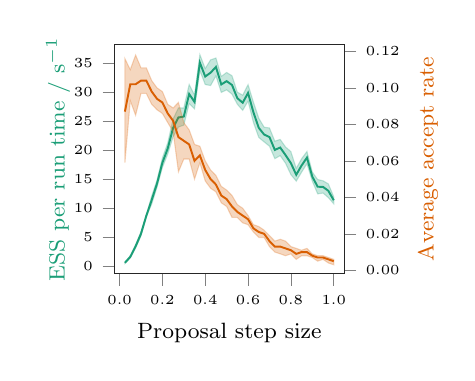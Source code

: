 % This file was created by matplotlib2tikz v0.6.11.
\pgfplotsset{scaled y ticks=false}

\begin{tikzpicture}

\definecolor{color1}{rgb}{0.851,0.373,0.008}
\definecolor{color0}{rgb}{0.106,0.62,0.467}

\begin{axis}[
  xlabel={\footnotesize Proposal step size},
  ylabel={\footnotesize\color{color0} ESS per run time / $\textrm{s}^{-1}$},
  y label style={at={(axis description cs:-0.15,.5)},rotate=0,anchor=south},
  width=45mm,
  height=45mm,
  xmin=-0.024, xmax=1.049,
  ymin=-1.285, ymax=38.312,
  xtick={-0.2,0,0.2,0.4,0.6,0.8,1,1.2},
  xticklabels={,0.0,0.2,0.4,0.6,0.8,1.0,},
  ytick={-5,0,5,10,15,20,25,30,35,40},
  yticklabels={,0,5,10,15,20,25,30,35,40},
  tick align=outside,
  tick pos=left,
  x grid style={white!80.0!black},
  y grid style={white!80.0!black},
  axis line style={lightgray!20.0!black},
  every tick label/.append style={font=\tiny},
]
\path [draw=color0, fill=color0, opacity=0.25] (axis cs:0.025,0.755)
--(axis cs:0.025,0.515)
--(axis cs:0.05,1.474)
--(axis cs:0.075,3.193)
--(axis cs:0.1,5.265)
--(axis cs:0.125,8.585)
--(axis cs:0.15,10.744)
--(axis cs:0.175,13.67)
--(axis cs:0.2,17.05)
--(axis cs:0.225,19.381)
--(axis cs:0.25,22.324)
--(axis cs:0.275,24.021)
--(axis cs:0.3,24.354)
--(axis cs:0.325,28.065)
--(axis cs:0.35,27.165)
--(axis cs:0.375,33.747)
--(axis cs:0.4,31.355)
--(axis cs:0.425,31.179)
--(axis cs:0.45,32.843)
--(axis cs:0.475,29.987)
--(axis cs:0.5,30.436)
--(axis cs:0.525,29.688)
--(axis cs:0.55,27.957)
--(axis cs:0.575,26.907)
--(axis cs:0.6,28.484)
--(axis cs:0.625,24.81)
--(axis cs:0.65,22.239)
--(axis cs:0.675,21.469)
--(axis cs:0.7,20.73)
--(axis cs:0.725,18.576)
--(axis cs:0.75,19.103)
--(axis cs:0.775,17.787)
--(axis cs:0.8,15.829)
--(axis cs:0.825,14.707)
--(axis cs:0.85,16.243)
--(axis cs:0.875,17.702)
--(axis cs:0.9,14.7)
--(axis cs:0.925,12.509)
--(axis cs:0.95,12.652)
--(axis cs:0.975,11.856)
--(axis cs:1,10.804)
--(axis cs:1,12.013)
--(axis cs:1,12.013)
--(axis cs:0.975,14.223)
--(axis cs:0.95,14.772)
--(axis cs:0.925,14.978)
--(axis cs:0.9,16.277)
--(axis cs:0.875,19.814)
--(axis cs:0.85,18.569)
--(axis cs:0.825,16.902)
--(axis cs:0.8,19.788)
--(axis cs:0.775,20.602)
--(axis cs:0.75,21.894)
--(axis cs:0.725,21.593)
--(axis cs:0.7,23.864)
--(axis cs:0.675,24.007)
--(axis cs:0.65,25.541)
--(axis cs:0.625,28.322)
--(axis cs:0.6,31.331)
--(axis cs:0.575,29.524)
--(axis cs:0.55,30.029)
--(axis cs:0.525,32.863)
--(axis cs:0.5,33.434)
--(axis cs:0.475,32.746)
--(axis cs:0.45,35.921)
--(axis cs:0.425,35.607)
--(axis cs:0.4,34.105)
--(axis cs:0.375,36.512)
--(axis cs:0.35,29.55)
--(axis cs:0.325,31.358)
--(axis cs:0.3,27.301)
--(axis cs:0.275,27.34)
--(axis cs:0.25,25.416)
--(axis cs:0.225,21.303)
--(axis cs:0.2,18.701)
--(axis cs:0.175,14.911)
--(axis cs:0.15,12.147)
--(axis cs:0.125,8.89)
--(axis cs:0.1,6.001)
--(axis cs:0.075,3.759)
--(axis cs:0.05,1.839)
--(axis cs:0.025,0.755)
--cycle;

\addplot [line width=0.7pt, color0, forget plot]
table {%
0.025 0.635
0.05 1.657
0.075 3.476
0.1 5.633
0.125 8.738
0.15 11.445
0.175 14.291
0.2 17.876
0.225 20.342
0.25 23.87
0.275 25.681
0.3 25.828
0.325 29.711
0.35 28.358
0.375 35.13
0.4 32.73
0.425 33.393
0.45 34.382
0.475 31.366
0.5 31.935
0.525 31.276
0.55 28.993
0.575 28.215
0.6 29.908
0.625 26.566
0.65 23.89
0.675 22.738
0.7 22.297
0.725 20.085
0.75 20.498
0.775 19.195
0.8 17.808
0.825 15.805
0.85 17.406
0.875 18.758
0.9 15.488
0.925 13.744
0.95 13.712
0.975 13.039
1 11.409
};
\end{axis}

\begin{axis}[
  ylabel={\footnotesize\color{color1} Average accept rate},
  axis y line*=right,
  axis x line=none,
  y label style={at={(axis description cs:1.45,.5)},rotate=0,anchor=south},
  width=45mm,
  height=45mm,
  xmin=-0.024, xmax=1.049,
  ymin=-0.002, ymax=0.124,
  ytick={-0.02,0,0.02,0.04,0.06,0.08,0.1,0.12,0.14},
  yticklabels={,0.00,0.02,0.04,0.06,0.08,0.10,0.12,},
  tick align=outside,
  tick pos=right,
  x grid style={white!80.0!black},
  y grid style={white!80.0!black},
  axis line style={lightgray!20.0!black},
  every tick label/.append style={font=\tiny},
]
\path [draw=color1, fill=color1, opacity=0.25] (axis cs:0.025,0.116)
--(axis cs:0.025,0.059)
--(axis cs:0.05,0.093)
--(axis cs:0.075,0.085)
--(axis cs:0.1,0.097)
--(axis cs:0.125,0.097)
--(axis cs:0.15,0.091)
--(axis cs:0.175,0.088)
--(axis cs:0.2,0.086)
--(axis cs:0.225,0.081)
--(axis cs:0.25,0.076)
--(axis cs:0.275,0.054)
--(axis cs:0.3,0.061)
--(axis cs:0.325,0.061)
--(axis cs:0.35,0.05)
--(axis cs:0.375,0.059)
--(axis cs:0.4,0.049)
--(axis cs:0.425,0.045)
--(axis cs:0.45,0.043)
--(axis cs:0.475,0.037)
--(axis cs:0.5,0.035)
--(axis cs:0.525,0.029)
--(axis cs:0.55,0.029)
--(axis cs:0.575,0.026)
--(axis cs:0.6,0.025)
--(axis cs:0.625,0.021)
--(axis cs:0.65,0.018)
--(axis cs:0.675,0.018)
--(axis cs:0.7,0.013)
--(axis cs:0.725,0.01)
--(axis cs:0.75,0.009)
--(axis cs:0.775,0.008)
--(axis cs:0.8,0.009)
--(axis cs:0.825,0.006)
--(axis cs:0.85,0.008)
--(axis cs:0.875,0.008)
--(axis cs:0.9,0.007)
--(axis cs:0.925,0.005)
--(axis cs:0.95,0.006)
--(axis cs:0.975,0.004)
--(axis cs:1,0.003)
--(axis cs:1,0.006)
--(axis cs:1,0.006)
--(axis cs:0.975,0.007)
--(axis cs:0.95,0.008)
--(axis cs:0.925,0.008)
--(axis cs:0.9,0.009)
--(axis cs:0.875,0.012)
--(axis cs:0.85,0.011)
--(axis cs:0.825,0.012)
--(axis cs:0.8,0.013)
--(axis cs:0.775,0.016)
--(axis cs:0.75,0.017)
--(axis cs:0.725,0.016)
--(axis cs:0.7,0.019)
--(axis cs:0.675,0.022)
--(axis cs:0.65,0.024)
--(axis cs:0.625,0.025)
--(axis cs:0.6,0.03)
--(axis cs:0.575,0.034)
--(axis cs:0.55,0.036)
--(axis cs:0.525,0.041)
--(axis cs:0.5,0.044)
--(axis cs:0.475,0.046)
--(axis cs:0.45,0.052)
--(axis cs:0.425,0.055)
--(axis cs:0.4,0.06)
--(axis cs:0.375,0.068)
--(axis cs:0.35,0.069)
--(axis cs:0.325,0.077)
--(axis cs:0.3,0.081)
--(axis cs:0.275,0.092)
--(axis cs:0.25,0.089)
--(axis cs:0.225,0.091)
--(axis cs:0.2,0.098)
--(axis cs:0.175,0.1)
--(axis cs:0.15,0.104)
--(axis cs:0.125,0.111)
--(axis cs:0.1,0.111)
--(axis cs:0.075,0.118)
--(axis cs:0.05,0.11)
--(axis cs:0.025,0.116)
--cycle;

\addplot [line width=0.7pt, color1, forget plot]
table {%
0.025 0.087
0.05 0.102
0.075 0.102
0.1 0.104
0.125 0.104
0.15 0.098
0.175 0.094
0.2 0.092
0.225 0.086
0.25 0.082
0.275 0.073
0.3 0.071
0.325 0.069
0.35 0.06
0.375 0.063
0.4 0.055
0.425 0.05
0.45 0.047
0.475 0.041
0.5 0.039
0.525 0.035
0.55 0.032
0.575 0.03
0.6 0.028
0.625 0.023
0.65 0.021
0.675 0.02
0.7 0.016
0.725 0.013
0.75 0.013
0.775 0.012
0.8 0.011
0.825 0.009
0.85 0.01
0.875 0.01
0.9 0.008
0.925 0.007
0.95 0.007
0.975 0.006
1 0.005
};

\end{axis}

\end{tikzpicture}
